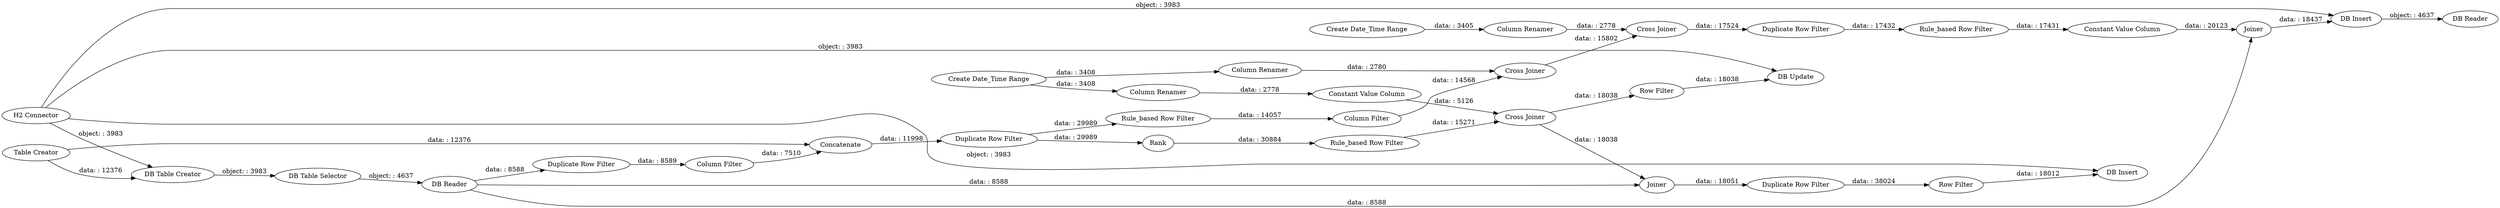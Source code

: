 digraph {
	"-3428541341728852567_1975" [label=Rank]
	"-3428541341728852567_2126" [label="DB Table Selector"]
	"-3428541341728852567_2129" [label="Duplicate Row Filter"]
	"-3428541341728852567_2150" [label="Column Renamer"]
	"-3428541341728852567_2130" [label=Concatenate]
	"-3428541341728852567_46" [label="Column Filter"]
	"-3428541341728852567_2178" [label="H2 Connector"]
	"-3428541341728852567_2179" [label="DB Reader"]
	"-3428541341728852567_20" [label="Constant Value Column"]
	"-3428541341728852567_2135" [label="DB Insert"]
	"-3428541341728852567_2175" [label="Table Creator"]
	"-3428541341728852567_62" [label="Duplicate Row Filter"]
	"-3428541341728852567_2144" [label="Duplicate Row Filter"]
	"-3428541341728852567_2151" [label="Column Renamer"]
	"-3428541341728852567_2143" [label=Joiner]
	"-3428541341728852567_2131" [label="Duplicate Row Filter"]
	"-3428541341728852567_2133" [label="DB Update"]
	"-3428541341728852567_2149" [label="Row Filter"]
	"-3428541341728852567_52" [label="Constant Value Column"]
	"-3428541341728852567_49" [label="Rule_based Row Filter"]
	"-3428541341728852567_42" [label="Rule_based Row Filter"]
	"-3428541341728852567_2127" [label="DB Reader"]
	"-3428541341728852567_16" [label="Create Date_Time Range"]
	"-3428541341728852567_2140" [label=Joiner]
	"-3428541341728852567_58" [label="Rule_based Row Filter"]
	"-3428541341728852567_51" [label="Cross Joiner"]
	"-3428541341728852567_2141" [label="DB Insert"]
	"-3428541341728852567_2177" [label="DB Table Creator"]
	"-3428541341728852567_2148" [label="Row Filter"]
	"-3428541341728852567_17" [label="Create Date_Time Range"]
	"-3428541341728852567_2152" [label="Column Renamer"]
	"-3428541341728852567_22" [label="Cross Joiner"]
	"-3428541341728852567_41" [label="Column Filter"]
	"-3428541341728852567_21" [label="Cross Joiner"]
	"-3428541341728852567_2130" -> "-3428541341728852567_2131" [label="data: : 11998"]
	"-3428541341728852567_2144" -> "-3428541341728852567_2149" [label="data: : 38024"]
	"-3428541341728852567_2175" -> "-3428541341728852567_2177" [label="data: : 12376"]
	"-3428541341728852567_2178" -> "-3428541341728852567_2141" [label="object: : 3983"]
	"-3428541341728852567_58" -> "-3428541341728852567_20" [label="data: : 17431"]
	"-3428541341728852567_2126" -> "-3428541341728852567_2127" [label="object: : 4637"]
	"-3428541341728852567_62" -> "-3428541341728852567_58" [label="data: : 17432"]
	"-3428541341728852567_2175" -> "-3428541341728852567_2130" [label="data: : 12376"]
	"-3428541341728852567_2131" -> "-3428541341728852567_42" [label="data: : 29989"]
	"-3428541341728852567_1975" -> "-3428541341728852567_49" [label="data: : 30884"]
	"-3428541341728852567_52" -> "-3428541341728852567_51" [label="data: : 5126"]
	"-3428541341728852567_16" -> "-3428541341728852567_2150" [label="data: : 3408"]
	"-3428541341728852567_2127" -> "-3428541341728852567_2129" [label="data: : 8588"]
	"-3428541341728852567_2148" -> "-3428541341728852567_2133" [label="data: : 18038"]
	"-3428541341728852567_2150" -> "-3428541341728852567_52" [label="data: : 2778"]
	"-3428541341728852567_2131" -> "-3428541341728852567_1975" [label="data: : 29989"]
	"-3428541341728852567_49" -> "-3428541341728852567_51" [label="data: : 15271"]
	"-3428541341728852567_20" -> "-3428541341728852567_2140" [label="data: : 20123"]
	"-3428541341728852567_2152" -> "-3428541341728852567_21" [label="data: : 2780"]
	"-3428541341728852567_2143" -> "-3428541341728852567_2144" [label="data: : 18051"]
	"-3428541341728852567_21" -> "-3428541341728852567_22" [label="data: : 15802"]
	"-3428541341728852567_22" -> "-3428541341728852567_62" [label="data: : 17524"]
	"-3428541341728852567_2140" -> "-3428541341728852567_2135" [label="data: : 18437"]
	"-3428541341728852567_2177" -> "-3428541341728852567_2126" [label="object: : 3983"]
	"-3428541341728852567_2178" -> "-3428541341728852567_2177" [label="object: : 3983"]
	"-3428541341728852567_2127" -> "-3428541341728852567_2140" [label="data: : 8588"]
	"-3428541341728852567_2178" -> "-3428541341728852567_2133" [label="object: : 3983"]
	"-3428541341728852567_2151" -> "-3428541341728852567_22" [label="data: : 2778"]
	"-3428541341728852567_46" -> "-3428541341728852567_2130" [label="data: : 7510"]
	"-3428541341728852567_2135" -> "-3428541341728852567_2179" [label="object: : 4637"]
	"-3428541341728852567_42" -> "-3428541341728852567_41" [label="data: : 14057"]
	"-3428541341728852567_51" -> "-3428541341728852567_2143" [label="data: : 18038"]
	"-3428541341728852567_16" -> "-3428541341728852567_2152" [label="data: : 3408"]
	"-3428541341728852567_2129" -> "-3428541341728852567_46" [label="data: : 8589"]
	"-3428541341728852567_51" -> "-3428541341728852567_2148" [label="data: : 18038"]
	"-3428541341728852567_17" -> "-3428541341728852567_2151" [label="data: : 3405"]
	"-3428541341728852567_2178" -> "-3428541341728852567_2135" [label="object: : 3983"]
	"-3428541341728852567_41" -> "-3428541341728852567_21" [label="data: : 14568"]
	"-3428541341728852567_2127" -> "-3428541341728852567_2143" [label="data: : 8588"]
	"-3428541341728852567_2149" -> "-3428541341728852567_2141" [label="data: : 18012"]
	rankdir=LR
}
